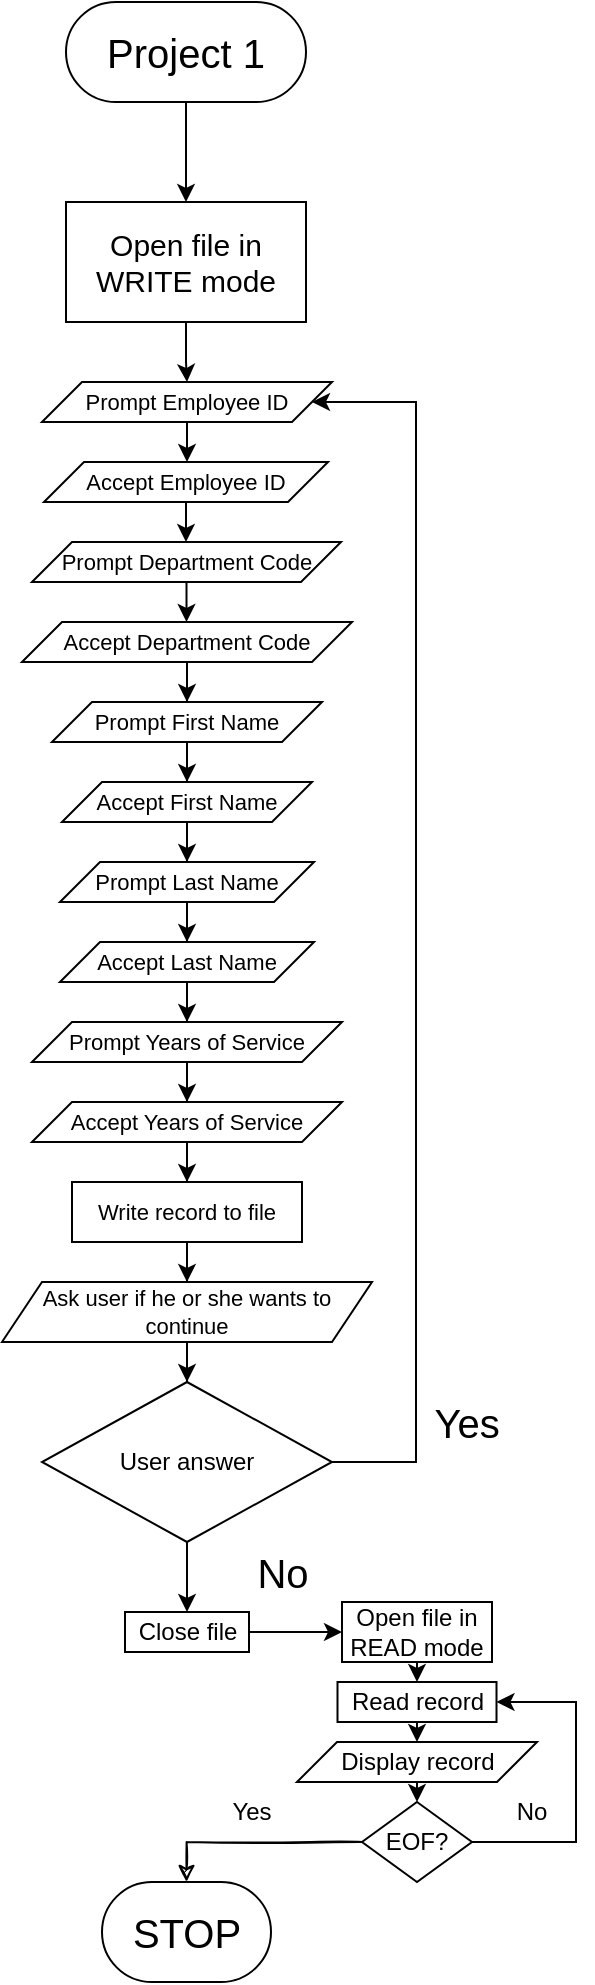 <mxfile>
    <diagram name="Page-1" id="6VUBNLXSA-yOjyCfXJ-_">
        <mxGraphModel dx="316" dy="267" grid="1" gridSize="10" guides="1" tooltips="1" connect="1" arrows="1" fold="1" page="1" pageScale="1" pageWidth="850" pageHeight="1100" math="0" shadow="0">
            <root>
                <mxCell id="0"/>
                <mxCell id="1" parent="0"/>
                <mxCell id="WSG5uCDq1whdmllbK6eV-7" style="edgeStyle=orthogonalEdgeStyle;rounded=0;orthogonalLoop=1;jettySize=auto;html=1;" parent="1" source="WSG5uCDq1whdmllbK6eV-1" target="WSG5uCDq1whdmllbK6eV-6" edge="1">
                    <mxGeometry relative="1" as="geometry"/>
                </mxCell>
                <mxCell id="WSG5uCDq1whdmllbK6eV-1" value="&lt;font style=&quot;font-size: 20px;&quot;&gt;Project 1&lt;/font&gt;" style="rounded=1;whiteSpace=wrap;html=1;arcSize=50;" parent="1" vertex="1">
                    <mxGeometry x="365" y="100" width="120" height="50" as="geometry"/>
                </mxCell>
                <mxCell id="WSG5uCDq1whdmllbK6eV-12" style="edgeStyle=orthogonalEdgeStyle;rounded=0;orthogonalLoop=1;jettySize=auto;html=1;" parent="1" source="WSG5uCDq1whdmllbK6eV-6" target="WSG5uCDq1whdmllbK6eV-10" edge="1">
                    <mxGeometry relative="1" as="geometry"/>
                </mxCell>
                <mxCell id="WSG5uCDq1whdmllbK6eV-6" value="&lt;font style=&quot;font-size: 15px;&quot;&gt;Open file in WRITE mode&lt;/font&gt;" style="whiteSpace=wrap;html=1;" parent="1" vertex="1">
                    <mxGeometry x="365" y="200" width="120" height="60" as="geometry"/>
                </mxCell>
                <mxCell id="WSG5uCDq1whdmllbK6eV-24" style="edgeStyle=orthogonalEdgeStyle;rounded=0;orthogonalLoop=1;jettySize=auto;html=1;" parent="1" source="WSG5uCDq1whdmllbK6eV-10" target="WSG5uCDq1whdmllbK6eV-11" edge="1">
                    <mxGeometry relative="1" as="geometry"/>
                </mxCell>
                <mxCell id="WSG5uCDq1whdmllbK6eV-10" value="&lt;font style=&quot;font-size: 11px;&quot;&gt;Prompt Employee ID&lt;/font&gt;" style="shape=parallelogram;perimeter=parallelogramPerimeter;whiteSpace=wrap;html=1;fixedSize=1;fontSize=11;" parent="1" vertex="1">
                    <mxGeometry x="353" y="290" width="145" height="20" as="geometry"/>
                </mxCell>
                <mxCell id="WSG5uCDq1whdmllbK6eV-15" style="edgeStyle=orthogonalEdgeStyle;rounded=0;orthogonalLoop=1;jettySize=auto;html=1;" parent="1" source="WSG5uCDq1whdmllbK6eV-11" target="WSG5uCDq1whdmllbK6eV-14" edge="1">
                    <mxGeometry relative="1" as="geometry"/>
                </mxCell>
                <mxCell id="WSG5uCDq1whdmllbK6eV-11" value="&lt;font style=&quot;font-size: 11px;&quot;&gt;Accept Employee ID&lt;/font&gt;" style="shape=parallelogram;perimeter=parallelogramPerimeter;whiteSpace=wrap;html=1;fixedSize=1;fontSize=11;" parent="1" vertex="1">
                    <mxGeometry x="354" y="330" width="142" height="20" as="geometry"/>
                </mxCell>
                <mxCell id="WSG5uCDq1whdmllbK6eV-17" style="edgeStyle=orthogonalEdgeStyle;rounded=0;orthogonalLoop=1;jettySize=auto;html=1;" parent="1" source="WSG5uCDq1whdmllbK6eV-14" target="WSG5uCDq1whdmllbK6eV-16" edge="1">
                    <mxGeometry relative="1" as="geometry"/>
                </mxCell>
                <mxCell id="WSG5uCDq1whdmllbK6eV-14" value="&lt;font style=&quot;font-size: 11px;&quot;&gt;Prompt Department Code&lt;/font&gt;" style="shape=parallelogram;perimeter=parallelogramPerimeter;whiteSpace=wrap;html=1;fixedSize=1;fontSize=11;" parent="1" vertex="1">
                    <mxGeometry x="348" y="370" width="154.5" height="20" as="geometry"/>
                </mxCell>
                <mxCell id="WSG5uCDq1whdmllbK6eV-26" style="edgeStyle=orthogonalEdgeStyle;rounded=0;orthogonalLoop=1;jettySize=auto;html=1;" parent="1" source="WSG5uCDq1whdmllbK6eV-16" target="WSG5uCDq1whdmllbK6eV-18" edge="1">
                    <mxGeometry relative="1" as="geometry"/>
                </mxCell>
                <mxCell id="WSG5uCDq1whdmllbK6eV-16" value="Accept Department Code" style="shape=parallelogram;perimeter=parallelogramPerimeter;whiteSpace=wrap;html=1;fixedSize=1;fontSize=11;" parent="1" vertex="1">
                    <mxGeometry x="343" y="410" width="165" height="20" as="geometry"/>
                </mxCell>
                <mxCell id="WSG5uCDq1whdmllbK6eV-25" style="edgeStyle=orthogonalEdgeStyle;rounded=0;orthogonalLoop=1;jettySize=auto;html=1;" parent="1" source="WSG5uCDq1whdmllbK6eV-18" target="WSG5uCDq1whdmllbK6eV-19" edge="1">
                    <mxGeometry relative="1" as="geometry"/>
                </mxCell>
                <mxCell id="WSG5uCDq1whdmllbK6eV-18" value="Prompt First Name" style="shape=parallelogram;perimeter=parallelogramPerimeter;whiteSpace=wrap;html=1;fixedSize=1;fontSize=11;" parent="1" vertex="1">
                    <mxGeometry x="358" y="450" width="135" height="20" as="geometry"/>
                </mxCell>
                <mxCell id="WSG5uCDq1whdmllbK6eV-28" style="edgeStyle=orthogonalEdgeStyle;rounded=0;orthogonalLoop=1;jettySize=auto;html=1;entryX=0.5;entryY=0;entryDx=0;entryDy=0;" parent="1" source="WSG5uCDq1whdmllbK6eV-19" target="WSG5uCDq1whdmllbK6eV-20" edge="1">
                    <mxGeometry relative="1" as="geometry"/>
                </mxCell>
                <mxCell id="WSG5uCDq1whdmllbK6eV-19" value="Accept First Name" style="shape=parallelogram;perimeter=parallelogramPerimeter;whiteSpace=wrap;html=1;fixedSize=1;fontSize=11;" parent="1" vertex="1">
                    <mxGeometry x="363" y="490" width="125" height="20" as="geometry"/>
                </mxCell>
                <mxCell id="WSG5uCDq1whdmllbK6eV-29" style="edgeStyle=orthogonalEdgeStyle;rounded=0;orthogonalLoop=1;jettySize=auto;html=1;" parent="1" source="WSG5uCDq1whdmllbK6eV-20" target="WSG5uCDq1whdmllbK6eV-21" edge="1">
                    <mxGeometry relative="1" as="geometry"/>
                </mxCell>
                <mxCell id="WSG5uCDq1whdmllbK6eV-20" value="Prompt Last Name" style="shape=parallelogram;perimeter=parallelogramPerimeter;whiteSpace=wrap;html=1;fixedSize=1;fontSize=11;" parent="1" vertex="1">
                    <mxGeometry x="362" y="530" width="127" height="20" as="geometry"/>
                </mxCell>
                <mxCell id="WSG5uCDq1whdmllbK6eV-30" style="edgeStyle=orthogonalEdgeStyle;rounded=0;orthogonalLoop=1;jettySize=auto;html=1;" parent="1" source="WSG5uCDq1whdmllbK6eV-21" target="WSG5uCDq1whdmllbK6eV-22" edge="1">
                    <mxGeometry relative="1" as="geometry"/>
                </mxCell>
                <mxCell id="WSG5uCDq1whdmllbK6eV-21" value="Accept Last Name" style="shape=parallelogram;perimeter=parallelogramPerimeter;whiteSpace=wrap;html=1;fixedSize=1;fontSize=11;" parent="1" vertex="1">
                    <mxGeometry x="362" y="570" width="127" height="20" as="geometry"/>
                </mxCell>
                <mxCell id="WSG5uCDq1whdmllbK6eV-31" style="edgeStyle=orthogonalEdgeStyle;rounded=0;orthogonalLoop=1;jettySize=auto;html=1;" parent="1" source="WSG5uCDq1whdmllbK6eV-22" target="WSG5uCDq1whdmllbK6eV-23" edge="1">
                    <mxGeometry relative="1" as="geometry"/>
                </mxCell>
                <mxCell id="WSG5uCDq1whdmllbK6eV-22" value="Prompt Years of Service" style="shape=parallelogram;perimeter=parallelogramPerimeter;whiteSpace=wrap;html=1;fixedSize=1;fontSize=11;" parent="1" vertex="1">
                    <mxGeometry x="348" y="610" width="155" height="20" as="geometry"/>
                </mxCell>
                <mxCell id="WSG5uCDq1whdmllbK6eV-34" style="edgeStyle=orthogonalEdgeStyle;rounded=0;orthogonalLoop=1;jettySize=auto;html=1;" parent="1" source="WSG5uCDq1whdmllbK6eV-23" target="WSG5uCDq1whdmllbK6eV-33" edge="1">
                    <mxGeometry relative="1" as="geometry"/>
                </mxCell>
                <mxCell id="WSG5uCDq1whdmllbK6eV-23" value="Accept Years of Service" style="shape=parallelogram;perimeter=parallelogramPerimeter;whiteSpace=wrap;html=1;fixedSize=1;fontSize=11;" parent="1" vertex="1">
                    <mxGeometry x="348" y="650" width="155" height="20" as="geometry"/>
                </mxCell>
                <mxCell id="WSG5uCDq1whdmllbK6eV-36" value="" style="edgeStyle=orthogonalEdgeStyle;rounded=0;orthogonalLoop=1;jettySize=auto;html=1;" parent="1" source="WSG5uCDq1whdmllbK6eV-33" target="WSG5uCDq1whdmllbK6eV-35" edge="1">
                    <mxGeometry relative="1" as="geometry"/>
                </mxCell>
                <mxCell id="WSG5uCDq1whdmllbK6eV-33" value="Write record to file" style="whiteSpace=wrap;html=1;fontSize=11;" parent="1" vertex="1">
                    <mxGeometry x="368" y="690" width="115" height="30" as="geometry"/>
                </mxCell>
                <mxCell id="WSG5uCDq1whdmllbK6eV-38" style="edgeStyle=orthogonalEdgeStyle;rounded=0;orthogonalLoop=1;jettySize=auto;html=1;" parent="1" source="WSG5uCDq1whdmllbK6eV-35" target="WSG5uCDq1whdmllbK6eV-37" edge="1">
                    <mxGeometry relative="1" as="geometry"/>
                </mxCell>
                <mxCell id="WSG5uCDq1whdmllbK6eV-35" value="Ask user if he or she wants to continue" style="shape=parallelogram;perimeter=parallelogramPerimeter;whiteSpace=wrap;html=1;fixedSize=1;fontSize=11;" parent="1" vertex="1">
                    <mxGeometry x="333" y="740" width="185" height="30" as="geometry"/>
                </mxCell>
                <mxCell id="WSG5uCDq1whdmllbK6eV-42" style="edgeStyle=orthogonalEdgeStyle;rounded=0;orthogonalLoop=1;jettySize=auto;html=1;entryX=1;entryY=0.5;entryDx=0;entryDy=0;" parent="1" source="WSG5uCDq1whdmllbK6eV-37" target="WSG5uCDq1whdmllbK6eV-10" edge="1">
                    <mxGeometry relative="1" as="geometry">
                        <Array as="points">
                            <mxPoint x="540" y="830"/>
                            <mxPoint x="540" y="300"/>
                        </Array>
                    </mxGeometry>
                </mxCell>
                <mxCell id="WSG5uCDq1whdmllbK6eV-37" value="User answer" style="rhombus;whiteSpace=wrap;html=1;" parent="1" vertex="1">
                    <mxGeometry x="353" y="790" width="145" height="80" as="geometry"/>
                </mxCell>
                <mxCell id="WSG5uCDq1whdmllbK6eV-39" value="STOP" style="rounded=1;whiteSpace=wrap;html=1;fontSize=20;arcSize=50;" parent="1" vertex="1">
                    <mxGeometry x="383" y="1040" width="84.5" height="50" as="geometry"/>
                </mxCell>
                <mxCell id="WSG5uCDq1whdmllbK6eV-41" value="No" style="text;html=1;align=center;verticalAlign=middle;resizable=0;points=[];autosize=1;strokeColor=none;fillColor=none;fontSize=20;" parent="1" vertex="1">
                    <mxGeometry x="448" y="865" width="50" height="40" as="geometry"/>
                </mxCell>
                <mxCell id="WSG5uCDq1whdmllbK6eV-43" value="Yes" style="text;html=1;align=center;verticalAlign=middle;resizable=0;points=[];autosize=1;strokeColor=none;fillColor=none;fontSize=20;" parent="1" vertex="1">
                    <mxGeometry x="535" y="790" width="60" height="40" as="geometry"/>
                </mxCell>
                <mxCell id="2" value="Close file" style="rounded=0;whiteSpace=wrap;html=1;" vertex="1" parent="1">
                    <mxGeometry x="394.5" y="905" width="62" height="20" as="geometry"/>
                </mxCell>
                <mxCell id="3" value="Open file in READ mode" style="rounded=0;whiteSpace=wrap;html=1;" vertex="1" parent="1">
                    <mxGeometry x="503" y="900" width="75" height="30" as="geometry"/>
                </mxCell>
                <mxCell id="5" value="Read record" style="rounded=0;whiteSpace=wrap;html=1;" vertex="1" parent="1">
                    <mxGeometry x="500.75" y="940" width="79.5" height="20" as="geometry"/>
                </mxCell>
                <mxCell id="7" value="Display record" style="shape=parallelogram;perimeter=parallelogramPerimeter;whiteSpace=wrap;html=1;fixedSize=1;" vertex="1" parent="1">
                    <mxGeometry x="480.5" y="970" width="120" height="20" as="geometry"/>
                </mxCell>
                <mxCell id="8" value="EOF?" style="rhombus;whiteSpace=wrap;html=1;" vertex="1" parent="1">
                    <mxGeometry x="513" y="1000" width="55" height="40" as="geometry"/>
                </mxCell>
                <mxCell id="11" value="" style="endArrow=classic;html=1;exitX=0.5;exitY=1;exitDx=0;exitDy=0;entryX=0.5;entryY=0;entryDx=0;entryDy=0;" edge="1" parent="1" source="WSG5uCDq1whdmllbK6eV-37" target="2">
                    <mxGeometry width="50" height="50" relative="1" as="geometry">
                        <mxPoint x="460" y="970" as="sourcePoint"/>
                        <mxPoint x="510" y="920" as="targetPoint"/>
                    </mxGeometry>
                </mxCell>
                <mxCell id="12" value="" style="endArrow=classic;html=1;exitX=1;exitY=0.5;exitDx=0;exitDy=0;entryX=0;entryY=0.5;entryDx=0;entryDy=0;" edge="1" parent="1" source="2" target="3">
                    <mxGeometry width="50" height="50" relative="1" as="geometry">
                        <mxPoint x="460" y="970" as="sourcePoint"/>
                        <mxPoint x="460" y="940" as="targetPoint"/>
                    </mxGeometry>
                </mxCell>
                <mxCell id="14" value="" style="endArrow=classic;html=1;exitX=0.5;exitY=1;exitDx=0;exitDy=0;entryX=0.5;entryY=0;entryDx=0;entryDy=0;" edge="1" parent="1" source="3" target="5">
                    <mxGeometry width="50" height="50" relative="1" as="geometry">
                        <mxPoint x="510" y="970" as="sourcePoint"/>
                        <mxPoint x="560" y="920" as="targetPoint"/>
                    </mxGeometry>
                </mxCell>
                <mxCell id="15" value="" style="endArrow=classic;html=1;exitX=0.5;exitY=1;exitDx=0;exitDy=0;entryX=0.5;entryY=0;entryDx=0;entryDy=0;" edge="1" parent="1" source="5" target="7">
                    <mxGeometry width="50" height="50" relative="1" as="geometry">
                        <mxPoint x="510" y="970" as="sourcePoint"/>
                        <mxPoint x="560" y="920" as="targetPoint"/>
                    </mxGeometry>
                </mxCell>
                <mxCell id="16" value="" style="endArrow=classic;html=1;exitX=0.5;exitY=1;exitDx=0;exitDy=0;entryX=0.5;entryY=0;entryDx=0;entryDy=0;" edge="1" parent="1" source="7" target="8">
                    <mxGeometry width="50" height="50" relative="1" as="geometry">
                        <mxPoint x="510" y="970" as="sourcePoint"/>
                        <mxPoint x="560" y="920" as="targetPoint"/>
                    </mxGeometry>
                </mxCell>
                <mxCell id="17" value="" style="endArrow=classic;html=1;exitX=1;exitY=0.5;exitDx=0;exitDy=0;entryX=1;entryY=0.5;entryDx=0;entryDy=0;rounded=0;edgeStyle=orthogonalEdgeStyle;" edge="1" parent="1" source="8" target="5">
                    <mxGeometry width="50" height="50" relative="1" as="geometry">
                        <mxPoint x="510" y="1040" as="sourcePoint"/>
                        <mxPoint x="560" y="990" as="targetPoint"/>
                        <Array as="points">
                            <mxPoint x="620" y="1020"/>
                            <mxPoint x="620" y="950"/>
                        </Array>
                    </mxGeometry>
                </mxCell>
                <mxCell id="18" value="No" style="text;html=1;strokeColor=none;fillColor=none;align=center;verticalAlign=middle;whiteSpace=wrap;rounded=0;" vertex="1" parent="1">
                    <mxGeometry x="568" y="990" width="60" height="30" as="geometry"/>
                </mxCell>
                <mxCell id="20" value="" style="endArrow=classic;html=1;rounded=0;sketch=1;exitX=0;exitY=0.5;exitDx=0;exitDy=0;entryX=0.5;entryY=0;entryDx=0;entryDy=0;endFill=1;edgeStyle=orthogonalEdgeStyle;" edge="1" parent="1" source="8" target="WSG5uCDq1whdmllbK6eV-39">
                    <mxGeometry width="50" height="50" relative="1" as="geometry">
                        <mxPoint x="470" y="1050" as="sourcePoint"/>
                        <mxPoint x="480" y="1010" as="targetPoint"/>
                    </mxGeometry>
                </mxCell>
                <mxCell id="24" value="Yes" style="text;html=1;strokeColor=none;fillColor=none;align=center;verticalAlign=middle;whiteSpace=wrap;rounded=0;" vertex="1" parent="1">
                    <mxGeometry x="428" y="990" width="60" height="30" as="geometry"/>
                </mxCell>
            </root>
        </mxGraphModel>
    </diagram>
</mxfile>